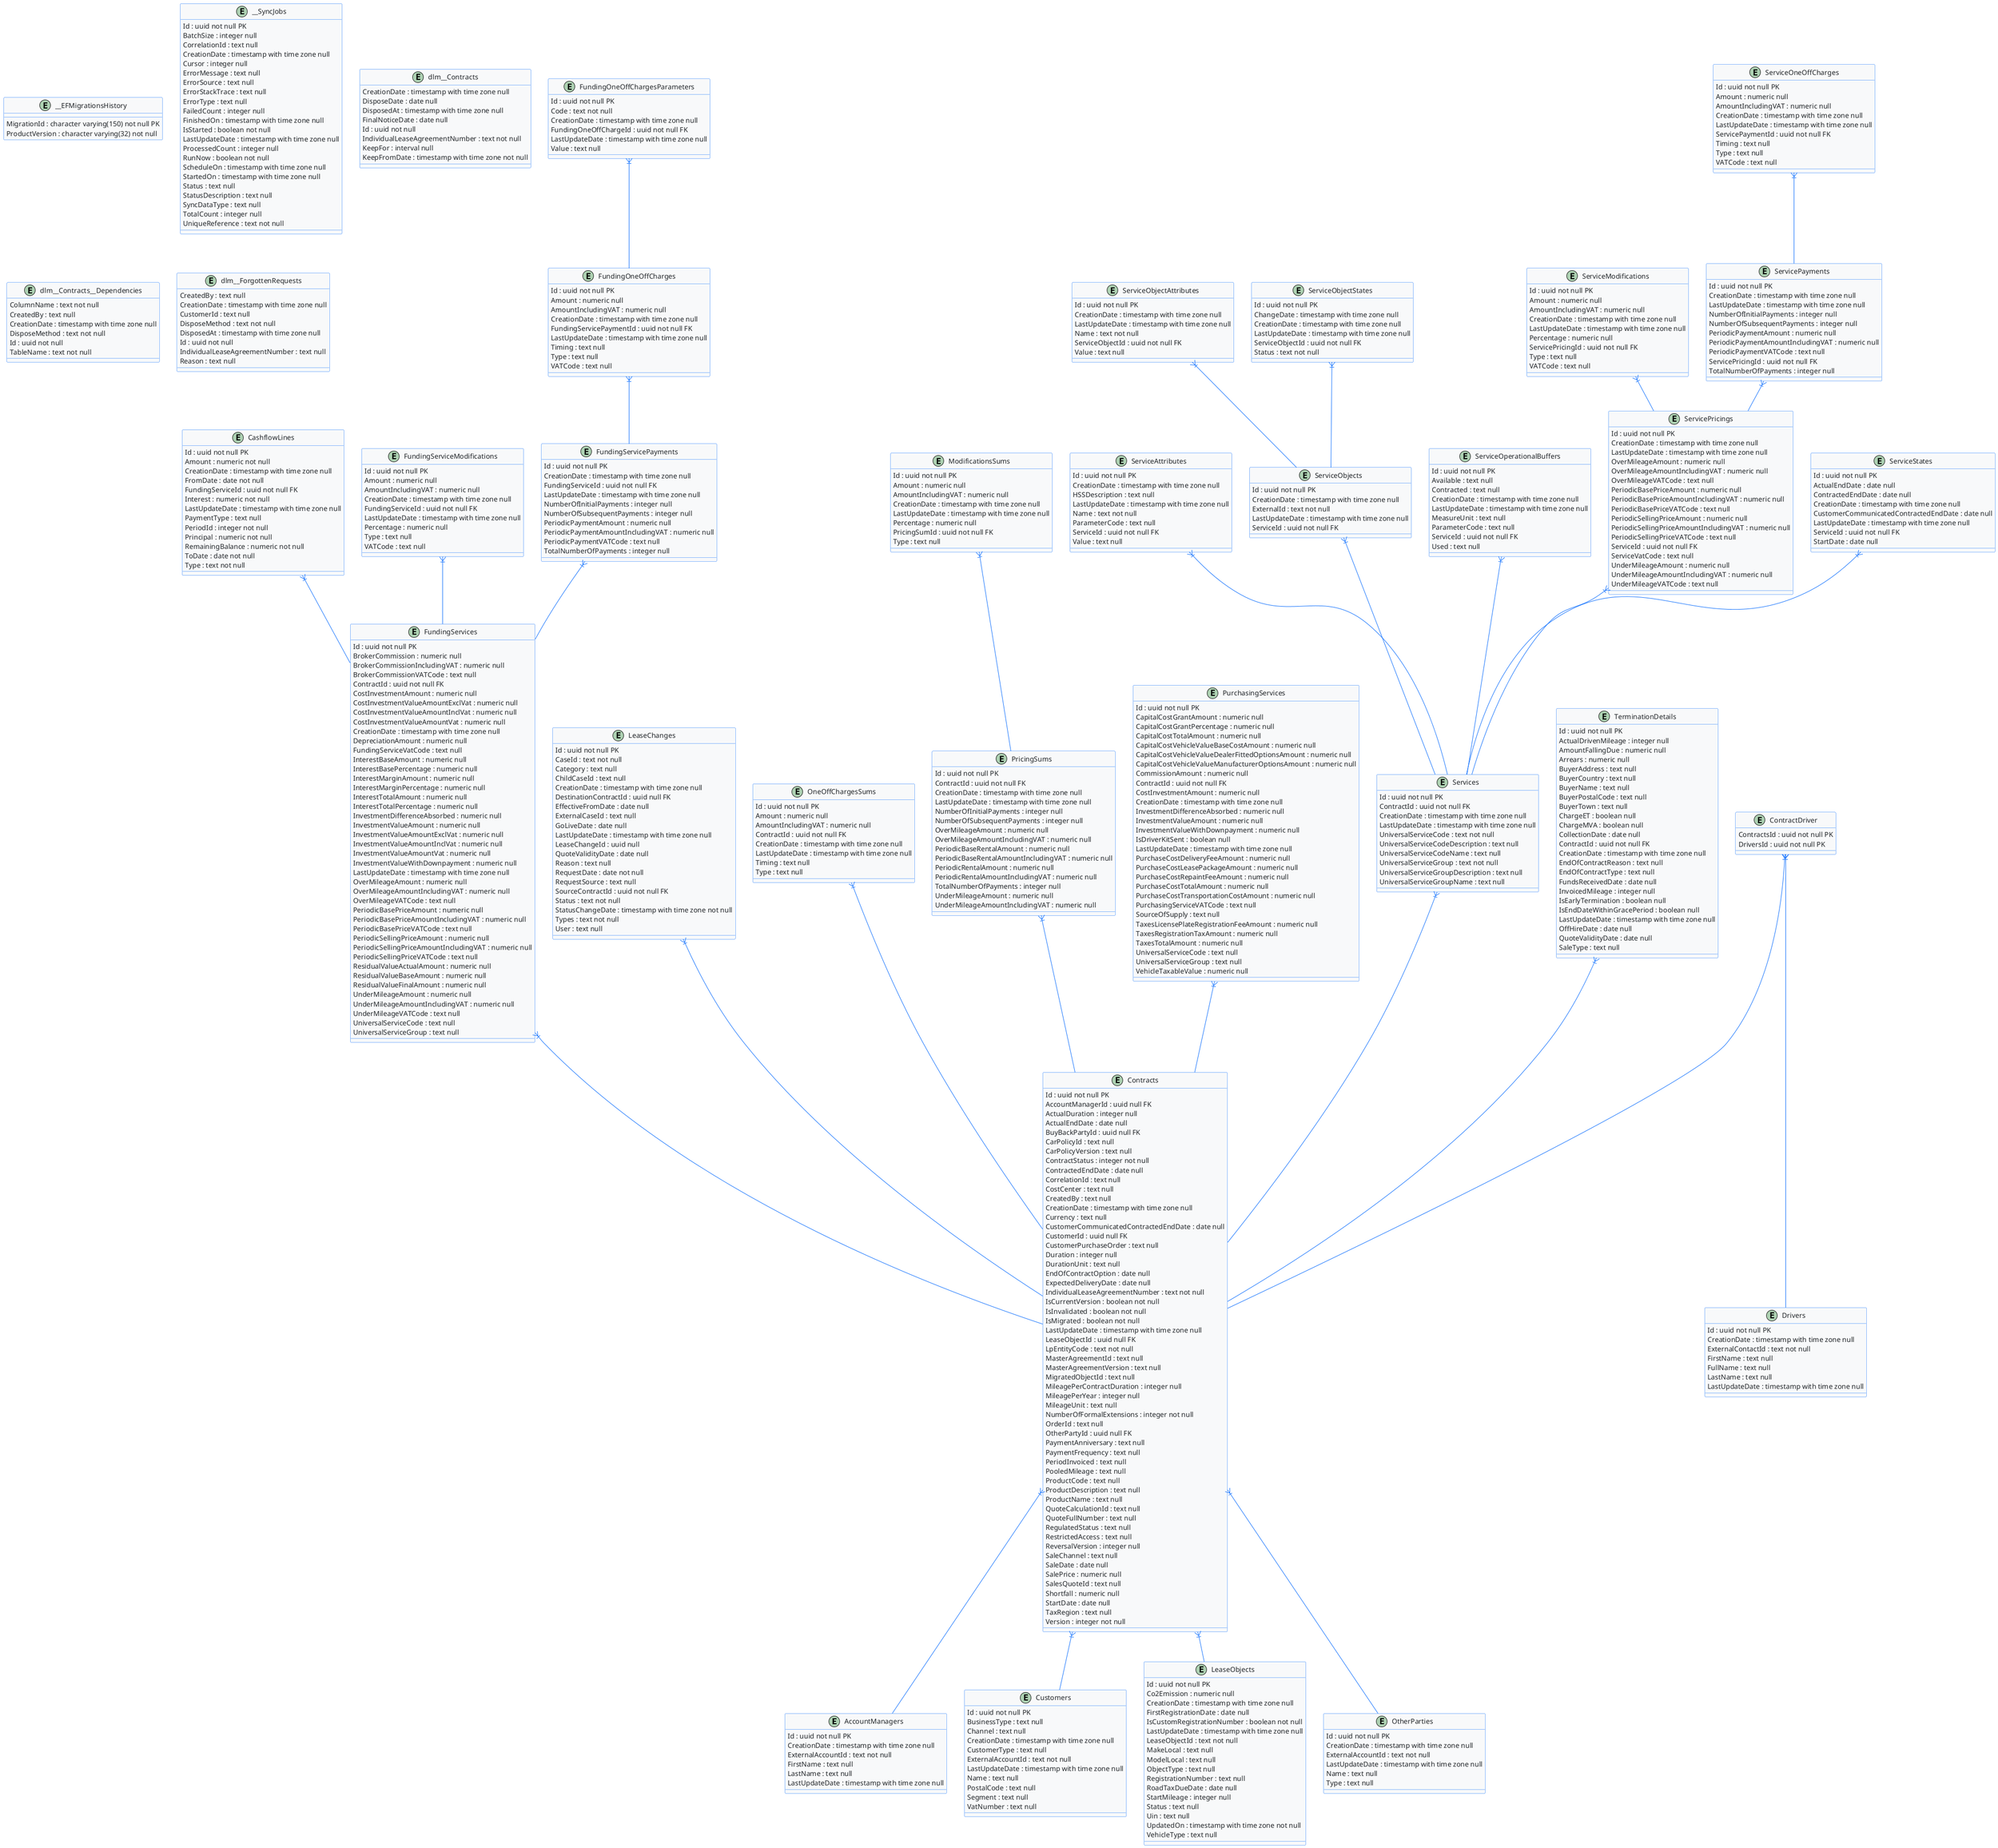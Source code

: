 @startuml


skinparam class {
    BackgroundColor #f8f9fa
    BorderColor #0d6efd
    FontColor #212529
    FontName Arial
    FontSize 14
    AttributeFontColor #212529
    AttributeFontSize 14
    AttributeFontName Arial
    StereotypeFontColor #6c757d
}

skinparam package {
    BackgroundColor #e9ecef
    BorderColor #0d6efd
}

skinparam arrow {
    Color #0d6efd
    FontColor #212529
    FontName Arial
    FontSize 14
}

!define BS5FontColor #0d6efd
!define BS5SecondaryColor #6c757d
!define BS5SuccessColor #198754
!define BS5InfoColor #0dcaf0
!define BS5WarningColor #ffc107
!define BS5DangerColor #dc3545
!define BS5LightColor #f8f9fa
!define BS5DarkColor #212529


entity "AccountManagers" as accountmanagers {
  Id : uuid not null PK
  CreationDate : timestamp with time zone null 
  ExternalAccountId : text not null 
  FirstName : text null 
  LastName : text null 
  LastUpdateDate : timestamp with time zone null 
}
entity "CashflowLines" as cashflowlines {
  Id : uuid not null PK
  Amount : numeric not null 
  CreationDate : timestamp with time zone null 
  FromDate : date not null 
  FundingServiceId : uuid not null FK
  Interest : numeric not null 
  LastUpdateDate : timestamp with time zone null 
  PaymentType : text null 
  PeriodId : integer not null 
  Principal : numeric not null 
  RemainingBalance : numeric not null 
  ToDate : date not null 
  Type : text not null 
}
entity "ContractDriver" as contractdriver {
  ContractsId : uuid not null PK
  DriversId : uuid not null PK
}
entity "Contracts" as contracts {
  Id : uuid not null PK
  AccountManagerId : uuid null FK
  ActualDuration : integer null 
  ActualEndDate : date null 
  BuyBackPartyId : uuid null FK
  CarPolicyId : text null 
  CarPolicyVersion : text null 
  ContractStatus : integer not null 
  ContractedEndDate : date null 
  CorrelationId : text null 
  CostCenter : text null 
  CreatedBy : text null 
  CreationDate : timestamp with time zone null 
  Currency : text null 
  CustomerCommunicatedContractedEndDate : date null 
  CustomerId : uuid null FK
  CustomerPurchaseOrder : text null 
  Duration : integer null 
  DurationUnit : text null 
  EndOfContractOption : date null 
  ExpectedDeliveryDate : date null 
  IndividualLeaseAgreementNumber : text not null 
  IsCurrentVersion : boolean not null 
  IsInvalidated : boolean not null 
  IsMigrated : boolean not null 
  LastUpdateDate : timestamp with time zone null 
  LeaseObjectId : uuid null FK
  LpEntityCode : text not null 
  MasterAgreementId : text null 
  MasterAgreementVersion : text null 
  MigratedObjectId : text null 
  MileagePerContractDuration : integer null 
  MileagePerYear : integer null 
  MileageUnit : text null 
  NumberOfFormalExtensions : integer not null 
  OrderId : text null 
  OtherPartyId : uuid null FK
  PaymentAnniversary : text null 
  PaymentFrequency : text null 
  PeriodInvoiced : text null 
  PooledMileage : text null 
  ProductCode : text null 
  ProductDescription : text null 
  ProductName : text null 
  QuoteCalculationId : text null 
  QuoteFullNumber : text null 
  RegulatedStatus : text null 
  RestrictedAccess : text null 
  ReversalVersion : integer null 
  SaleChannel : text null 
  SaleDate : date null 
  SalePrice : numeric null 
  SalesQuoteId : text null 
  Shortfall : numeric null 
  StartDate : date null 
  TaxRegion : text null 
  Version : integer not null 
}
entity "Customers" as customers {
  Id : uuid not null PK
  BusinessType : text null 
  Channel : text null 
  CreationDate : timestamp with time zone null 
  CustomerType : text null 
  ExternalAccountId : text not null 
  LastUpdateDate : timestamp with time zone null 
  Name : text null 
  PostalCode : text null 
  Segment : text null 
  VatNumber : text null 
}
entity "Drivers" as drivers {
  Id : uuid not null PK
  CreationDate : timestamp with time zone null 
  ExternalContactId : text not null 
  FirstName : text null 
  FullName : text null 
  LastName : text null 
  LastUpdateDate : timestamp with time zone null 
}
entity "FundingOneOffCharges" as fundingoneoffcharges {
  Id : uuid not null PK
  Amount : numeric null 
  AmountIncludingVAT : numeric null 
  CreationDate : timestamp with time zone null 
  FundingServicePaymentId : uuid not null FK
  LastUpdateDate : timestamp with time zone null 
  Timing : text null 
  Type : text null 
  VATCode : text null 
}
entity "FundingOneOffChargesParameters" as fundingoneoffchargesparameters {
  Id : uuid not null PK
  Code : text not null 
  CreationDate : timestamp with time zone null 
  FundingOneOffChargeId : uuid not null FK
  LastUpdateDate : timestamp with time zone null 
  Value : text null 
}
entity "FundingServiceModifications" as fundingservicemodifications {
  Id : uuid not null PK
  Amount : numeric null 
  AmountIncludingVAT : numeric null 
  CreationDate : timestamp with time zone null 
  FundingServiceId : uuid not null FK
  LastUpdateDate : timestamp with time zone null 
  Percentage : numeric null 
  Type : text null 
  VATCode : text null 
}
entity "FundingServicePayments" as fundingservicepayments {
  Id : uuid not null PK
  CreationDate : timestamp with time zone null 
  FundingServiceId : uuid not null FK
  LastUpdateDate : timestamp with time zone null 
  NumberOfInitialPayments : integer null 
  NumberOfSubsequentPayments : integer null 
  PeriodicPaymentAmount : numeric null 
  PeriodicPaymentAmountIncludingVAT : numeric null 
  PeriodicPaymentVATCode : text null 
  TotalNumberOfPayments : integer null 
}
entity "FundingServices" as fundingservices {
  Id : uuid not null PK
  BrokerCommission : numeric null 
  BrokerCommissionIncludingVAT : numeric null 
  BrokerCommissionVATCode : text null 
  ContractId : uuid not null FK
  CostInvestmentAmount : numeric null 
  CostInvestmentValueAmountExclVat : numeric null 
  CostInvestmentValueAmountInclVat : numeric null 
  CostInvestmentValueAmountVat : numeric null 
  CreationDate : timestamp with time zone null 
  DepreciationAmount : numeric null 
  FundingServiceVatCode : text null 
  InterestBaseAmount : numeric null 
  InterestBasePercentage : numeric null 
  InterestMarginAmount : numeric null 
  InterestMarginPercentage : numeric null 
  InterestTotalAmount : numeric null 
  InterestTotalPercentage : numeric null 
  InvestmentDifferenceAbsorbed : numeric null 
  InvestmentValueAmount : numeric null 
  InvestmentValueAmountExclVat : numeric null 
  InvestmentValueAmountInclVat : numeric null 
  InvestmentValueAmountVat : numeric null 
  InvestmentValueWithDownpayment : numeric null 
  LastUpdateDate : timestamp with time zone null 
  OverMileageAmount : numeric null 
  OverMileageAmountIncludingVAT : numeric null 
  OverMileageVATCode : text null 
  PeriodicBasePriceAmount : numeric null 
  PeriodicBasePriceAmountIncludingVAT : numeric null 
  PeriodicBasePriceVATCode : text null 
  PeriodicSellingPriceAmount : numeric null 
  PeriodicSellingPriceAmountIncludingVAT : numeric null 
  PeriodicSellingPriceVATCode : text null 
  ResidualValueActualAmount : numeric null 
  ResidualValueBaseAmount : numeric null 
  ResidualValueFinalAmount : numeric null 
  UnderMileageAmount : numeric null 
  UnderMileageAmountIncludingVAT : numeric null 
  UnderMileageVATCode : text null 
  UniversalServiceCode : text null 
  UniversalServiceGroup : text null 
}
entity "LeaseChanges" as leasechanges {
  Id : uuid not null PK
  CaseId : text not null 
  Category : text null 
  ChildCaseId : text null 
  CreationDate : timestamp with time zone null 
  DestinationContractId : uuid null FK
  EffectiveFromDate : date null 
  ExternalCaseId : text null 
  GoLiveDate : date null 
  LastUpdateDate : timestamp with time zone null 
  LeaseChangeId : uuid null 
  QuoteValidityDate : date null 
  Reason : text null 
  RequestDate : date not null 
  RequestSource : text null 
  SourceContractId : uuid not null FK
  Status : text not null 
  StatusChangeDate : timestamp with time zone not null 
  Types : text not null 
  User : text null 
}
entity "LeaseObjects" as leaseobjects {
  Id : uuid not null PK
  Co2Emission : numeric null 
  CreationDate : timestamp with time zone null 
  FirstRegistrationDate : date null 
  IsCustomRegistrationNumber : boolean not null 
  LastUpdateDate : timestamp with time zone null 
  LeaseObjectId : text not null 
  MakeLocal : text null 
  ModelLocal : text null 
  ObjectType : text null 
  RegistrationNumber : text null 
  RoadTaxDueDate : date null 
  StartMileage : integer null 
  Status : text null 
  Uin : text null 
  UpdatedOn : timestamp with time zone not null 
  VehicleType : text null 
}
entity "ModificationsSums" as modificationssums {
  Id : uuid not null PK
  Amount : numeric null 
  AmountIncludingVAT : numeric null 
  CreationDate : timestamp with time zone null 
  LastUpdateDate : timestamp with time zone null 
  Percentage : numeric null 
  PricingSumId : uuid not null FK
  Type : text null 
}
entity "OneOffChargesSums" as oneoffchargessums {
  Id : uuid not null PK
  Amount : numeric null 
  AmountIncludingVAT : numeric null 
  ContractId : uuid not null FK
  CreationDate : timestamp with time zone null 
  LastUpdateDate : timestamp with time zone null 
  Timing : text null 
  Type : text null 
}
entity "OtherParties" as otherparties {
  Id : uuid not null PK
  CreationDate : timestamp with time zone null 
  ExternalAccountId : text not null 
  LastUpdateDate : timestamp with time zone null 
  Name : text null 
  Type : text null 
}
entity "PricingSums" as pricingsums {
  Id : uuid not null PK
  ContractId : uuid not null FK
  CreationDate : timestamp with time zone null 
  LastUpdateDate : timestamp with time zone null 
  NumberOfInitialPayments : integer null 
  NumberOfSubsequentPayments : integer null 
  OverMileageAmount : numeric null 
  OverMileageAmountIncludingVAT : numeric null 
  PeriodicBaseRentalAmount : numeric null 
  PeriodicBaseRentalAmountIncludingVAT : numeric null 
  PeriodicRentalAmount : numeric null 
  PeriodicRentalAmountIncludingVAT : numeric null 
  TotalNumberOfPayments : integer null 
  UnderMileageAmount : numeric null 
  UnderMileageAmountIncludingVAT : numeric null 
}
entity "PurchasingServices" as purchasingservices {
  Id : uuid not null PK
  CapitalCostGrantAmount : numeric null 
  CapitalCostGrantPercentage : numeric null 
  CapitalCostTotalAmount : numeric null 
  CapitalCostVehicleValueBaseCostAmount : numeric null 
  CapitalCostVehicleValueDealerFittedOptionsAmount : numeric null 
  CapitalCostVehicleValueManufacturerOptionsAmount : numeric null 
  CommissionAmount : numeric null 
  ContractId : uuid not null FK
  CostInvestmentAmount : numeric null 
  CreationDate : timestamp with time zone null 
  InvestmentDifferenceAbsorbed : numeric null 
  InvestmentValueAmount : numeric null 
  InvestmentValueWithDownpayment : numeric null 
  IsDriverKitSent : boolean null 
  LastUpdateDate : timestamp with time zone null 
  PurchaseCostDeliveryFeeAmount : numeric null 
  PurchaseCostLeasePackageAmount : numeric null 
  PurchaseCostRepaintFeeAmount : numeric null 
  PurchaseCostTotalAmount : numeric null 
  PurchaseCostTransportationCostAmount : numeric null 
  PurchasingServiceVATCode : text null 
  SourceOfSupply : text null 
  TaxesLicensePlateRegistrationFeeAmount : numeric null 
  TaxesRegistrationTaxAmount : numeric null 
  TaxesTotalAmount : numeric null 
  UniversalServiceCode : text null 
  UniversalServiceGroup : text null 
  VehicleTaxableValue : numeric null 
}
entity "ServiceAttributes" as serviceattributes {
  Id : uuid not null PK
  CreationDate : timestamp with time zone null 
  HSSDescription : text null 
  LastUpdateDate : timestamp with time zone null 
  Name : text not null 
  ParameterCode : text null 
  ServiceId : uuid not null FK
  Value : text null 
}
entity "ServiceModifications" as servicemodifications {
  Id : uuid not null PK
  Amount : numeric null 
  AmountIncludingVAT : numeric null 
  CreationDate : timestamp with time zone null 
  LastUpdateDate : timestamp with time zone null 
  Percentage : numeric null 
  ServicePricingId : uuid not null FK
  Type : text null 
  VATCode : text null 
}
entity "ServiceObjectAttributes" as serviceobjectattributes {
  Id : uuid not null PK
  CreationDate : timestamp with time zone null 
  LastUpdateDate : timestamp with time zone null 
  Name : text not null 
  ServiceObjectId : uuid not null FK
  Value : text null 
}
entity "ServiceObjectStates" as serviceobjectstates {
  Id : uuid not null PK
  ChangeDate : timestamp with time zone null 
  CreationDate : timestamp with time zone null 
  LastUpdateDate : timestamp with time zone null 
  ServiceObjectId : uuid not null FK
  Status : text not null 
}
entity "ServiceObjects" as serviceobjects {
  Id : uuid not null PK
  CreationDate : timestamp with time zone null 
  ExternalId : text not null 
  LastUpdateDate : timestamp with time zone null 
  ServiceId : uuid not null FK
}
entity "ServiceOneOffCharges" as serviceoneoffcharges {
  Id : uuid not null PK
  Amount : numeric null 
  AmountIncludingVAT : numeric null 
  CreationDate : timestamp with time zone null 
  LastUpdateDate : timestamp with time zone null 
  ServicePaymentId : uuid not null FK
  Timing : text null 
  Type : text null 
  VATCode : text null 
}
entity "ServiceOperationalBuffers" as serviceoperationalbuffers {
  Id : uuid not null PK
  Available : text null 
  Contracted : text null 
  CreationDate : timestamp with time zone null 
  LastUpdateDate : timestamp with time zone null 
  MeasureUnit : text null 
  ParameterCode : text null 
  ServiceId : uuid not null FK
  Used : text null 
}
entity "ServicePayments" as servicepayments {
  Id : uuid not null PK
  CreationDate : timestamp with time zone null 
  LastUpdateDate : timestamp with time zone null 
  NumberOfInitialPayments : integer null 
  NumberOfSubsequentPayments : integer null 
  PeriodicPaymentAmount : numeric null 
  PeriodicPaymentAmountIncludingVAT : numeric null 
  PeriodicPaymentVATCode : text null 
  ServicePricingId : uuid not null FK
  TotalNumberOfPayments : integer null 
}
entity "ServicePricings" as servicepricings {
  Id : uuid not null PK
  CreationDate : timestamp with time zone null 
  LastUpdateDate : timestamp with time zone null 
  OverMileageAmount : numeric null 
  OverMileageAmountIncludingVAT : numeric null 
  OverMileageVATCode : text null 
  PeriodicBasePriceAmount : numeric null 
  PeriodicBasePriceAmountIncludingVAT : numeric null 
  PeriodicBasePriceVATCode : text null 
  PeriodicSellingPriceAmount : numeric null 
  PeriodicSellingPriceAmountIncludingVAT : numeric null 
  PeriodicSellingPriceVATCode : text null 
  ServiceId : uuid not null FK
  ServiceVatCode : text null 
  UnderMileageAmount : numeric null 
  UnderMileageAmountIncludingVAT : numeric null 
  UnderMileageVATCode : text null 
}
entity "ServiceStates" as servicestates {
  Id : uuid not null PK
  ActualEndDate : date null 
  ContractedEndDate : date null 
  CreationDate : timestamp with time zone null 
  CustomerCommunicatedContractedEndDate : date null 
  LastUpdateDate : timestamp with time zone null 
  ServiceId : uuid not null FK
  StartDate : date null 
}
entity "Services" as services {
  Id : uuid not null PK
  ContractId : uuid not null FK
  CreationDate : timestamp with time zone null 
  LastUpdateDate : timestamp with time zone null 
  UniversalServiceCode : text not null 
  UniversalServiceCodeDescription : text null 
  UniversalServiceCodeName : text null 
  UniversalServiceGroup : text not null 
  UniversalServiceGroupDescription : text null 
  UniversalServiceGroupName : text null 
}
entity "TerminationDetails" as terminationdetails {
  Id : uuid not null PK
  ActualDrivenMileage : integer null 
  AmountFallingDue : numeric null 
  Arrears : numeric null 
  BuyerAddress : text null 
  BuyerCountry : text null 
  BuyerName : text null 
  BuyerPostalCode : text null 
  BuyerTown : text null 
  ChargeET : boolean null 
  ChargeMVA : boolean null 
  CollectionDate : date null 
  ContractId : uuid not null FK
  CreationDate : timestamp with time zone null 
  EndOfContractReason : text null 
  EndOfContractType : text null 
  FundsReceivedDate : date null 
  InvoicedMileage : integer null 
  IsEarlyTermination : boolean null 
  IsEndDateWithinGracePeriod : boolean null 
  LastUpdateDate : timestamp with time zone null 
  OffHireDate : date null 
  QuoteValidityDate : date null 
  SaleType : text null 
}
entity "__EFMigrationsHistory" as __efmigrationshistory {
  MigrationId : character varying(150) not null PK
  ProductVersion : character varying(32) not null 
}
entity "__SyncJobs" as __syncjobs {
  Id : uuid not null PK
  BatchSize : integer null 
  CorrelationId : text null 
  CreationDate : timestamp with time zone null 
  Cursor : integer null 
  ErrorMessage : text null 
  ErrorSource : text null 
  ErrorStackTrace : text null 
  ErrorType : text null 
  FailedCount : integer null 
  FinishedOn : timestamp with time zone null 
  IsStarted : boolean not null 
  LastUpdateDate : timestamp with time zone null 
  ProcessedCount : integer null 
  RunNow : boolean not null 
  ScheduleOn : timestamp with time zone null 
  StartedOn : timestamp with time zone null 
  Status : text null 
  StatusDescription : text null 
  SyncDataType : text null 
  TotalCount : integer null 
  UniqueReference : text not null 
}
entity "dlm__Contracts" as dlm__contracts {
  CreationDate : timestamp with time zone null 
  DisposeDate : date null 
  DisposedAt : timestamp with time zone null 
  FinalNoticeDate : date null 
  Id : uuid not null 
  IndividualLeaseAgreementNumber : text not null 
  KeepFor : interval null 
  KeepFromDate : timestamp with time zone not null 
}
entity "dlm__Contracts__Dependencies" as dlm__contracts__dependencies {
  ColumnName : text not null 
  CreatedBy : text null 
  CreationDate : timestamp with time zone null 
  DisposeMethod : text not null 
  Id : uuid not null 
  TableName : text not null 
}
entity "dlm__ForgottenRequests" as dlm__forgottenrequests {
  CreatedBy : text null 
  CreationDate : timestamp with time zone null 
  CustomerId : text null 
  DisposeMethod : text not null 
  DisposedAt : timestamp with time zone null 
  Id : uuid not null 
  IndividualLeaseAgreementNumber : text null 
  Reason : text null 
}
contracts }|-- accountmanagers
contracts }|-- otherparties
purchasingservices }|-- contracts
fundingservices }|-- contracts
oneoffchargessums }|-- contracts
pricingsums }|-- contracts
services }|-- contracts
terminationdetails }|-- contracts
contractdriver }|-- contracts
contracts }|-- customers
leasechanges }|-- contracts
contractdriver }|-- drivers
fundingoneoffchargesparameters }|-- fundingoneoffcharges
fundingservicemodifications }|-- fundingservices
fundingservicepayments }|-- fundingservices
cashflowlines }|-- fundingservices
fundingoneoffcharges }|-- fundingservicepayments
contracts }|-- leaseobjects
modificationssums }|-- pricingsums
serviceattributes }|-- services
serviceoperationalbuffers }|-- services
servicepricings }|-- services
serviceobjects }|-- services
servicestates }|-- services
serviceobjectstates }|-- serviceobjects
serviceobjectattributes }|-- serviceobjects
serviceoneoffcharges }|-- servicepayments
servicepayments }|-- servicepricings
servicemodifications }|-- servicepricings
@enduml